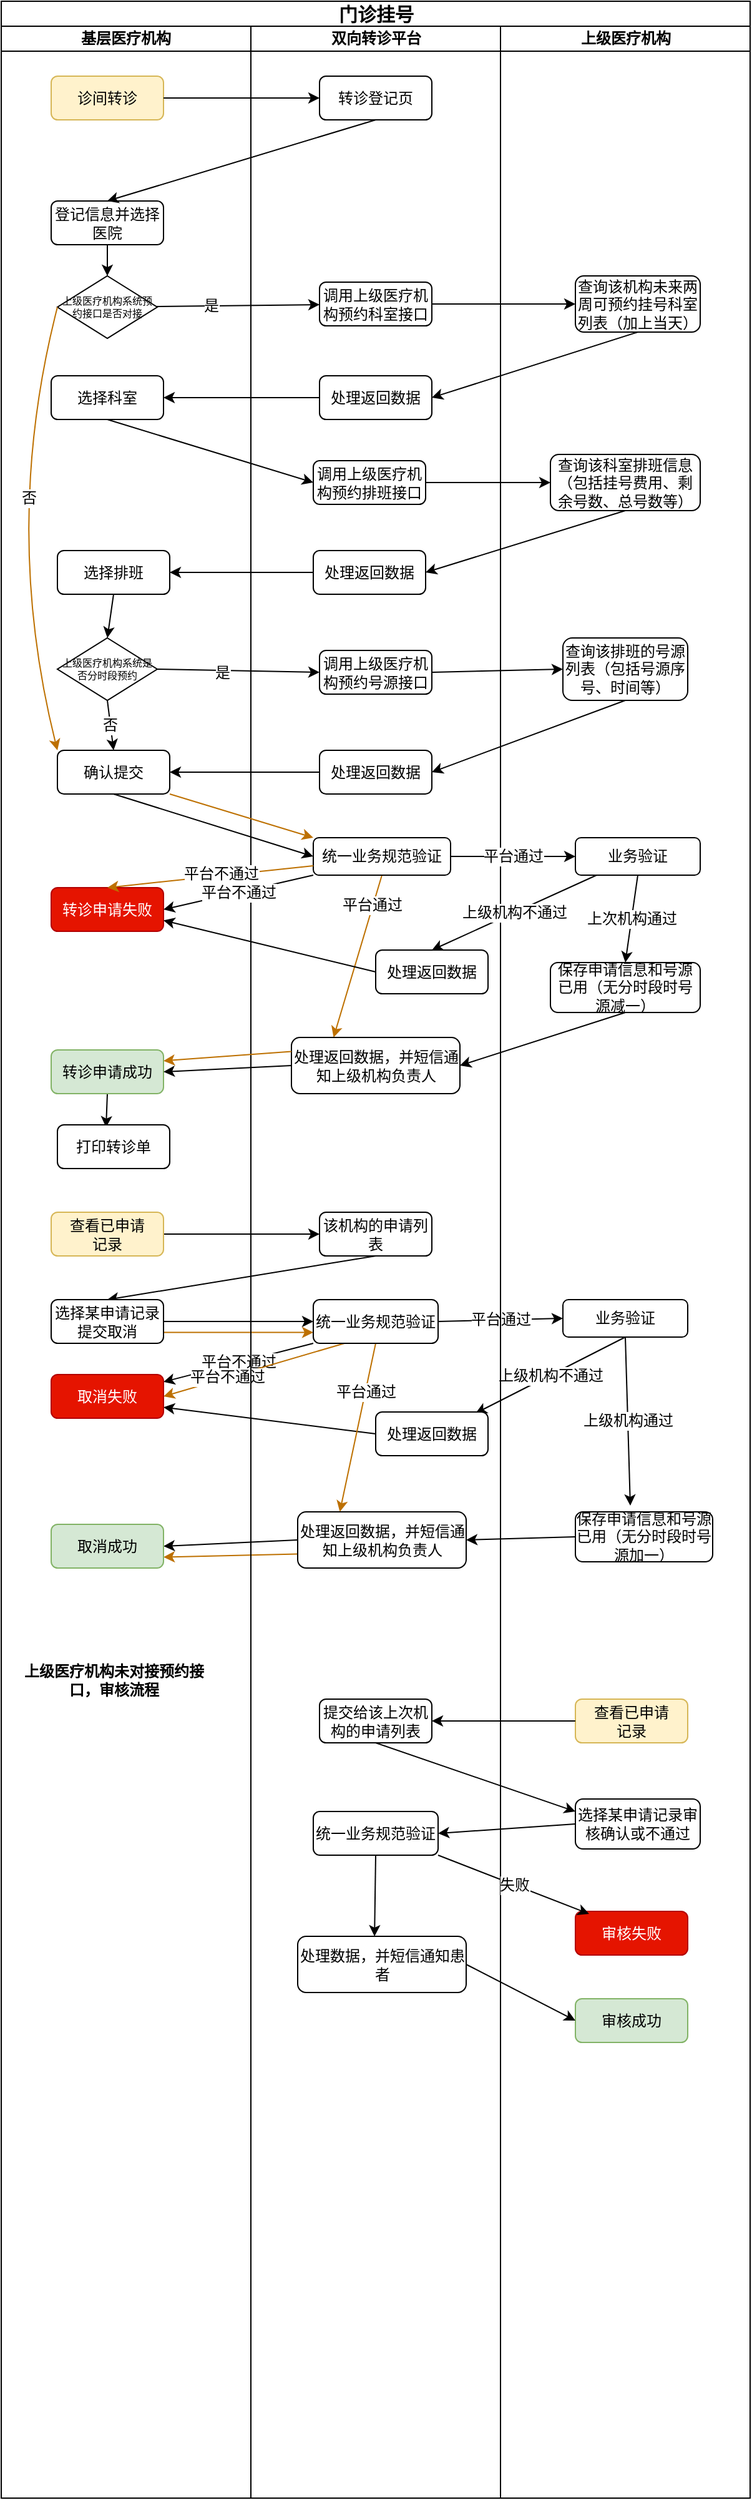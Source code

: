 <mxfile version="20.5.1" type="github">
  <diagram name="Page-1" id="74e2e168-ea6b-b213-b513-2b3c1d86103e">
    <mxGraphModel dx="1886" dy="489" grid="1" gridSize="10" guides="1" tooltips="1" connect="1" arrows="1" fold="1" page="1" pageScale="1" pageWidth="1100" pageHeight="850" background="none" math="0" shadow="0">
      <root>
        <mxCell id="0" />
        <mxCell id="1" parent="0" />
        <mxCell id="77e6c97f196da883-1" value="&lt;font style=&quot;font-size: 15px;&quot;&gt;门诊挂号&lt;/font&gt;" style="swimlane;html=1;childLayout=stackLayout;startSize=20;rounded=0;shadow=0;labelBackgroundColor=none;strokeWidth=1;fontFamily=Verdana;fontSize=8;align=center;" parent="1" vertex="1">
          <mxGeometry x="-20" y="40" width="600" height="2000" as="geometry" />
        </mxCell>
        <mxCell id="57HQDjPQBf11Cq4bDGbG-125" style="edgeStyle=none;shape=connector;curved=1;rounded=1;orthogonalLoop=1;jettySize=auto;html=1;exitX=1;exitY=0.5;exitDx=0;exitDy=0;entryX=0;entryY=0.5;entryDx=0;entryDy=0;labelBackgroundColor=default;strokeColor=default;fontFamily=Helvetica;fontSize=12;fontColor=default;endArrow=classic;" edge="1" parent="77e6c97f196da883-1" source="57HQDjPQBf11Cq4bDGbG-123" target="57HQDjPQBf11Cq4bDGbG-124">
          <mxGeometry relative="1" as="geometry" />
        </mxCell>
        <mxCell id="57HQDjPQBf11Cq4bDGbG-129" style="edgeStyle=none;shape=connector;curved=1;rounded=1;orthogonalLoop=1;jettySize=auto;html=1;exitX=0.5;exitY=1;exitDx=0;exitDy=0;entryX=0.5;entryY=0;entryDx=0;entryDy=0;labelBackgroundColor=default;strokeColor=default;fontFamily=Helvetica;fontSize=12;fontColor=default;endArrow=classic;" edge="1" parent="77e6c97f196da883-1" source="57HQDjPQBf11Cq4bDGbG-124" target="57HQDjPQBf11Cq4bDGbG-127">
          <mxGeometry relative="1" as="geometry" />
        </mxCell>
        <mxCell id="57HQDjPQBf11Cq4bDGbG-130" style="edgeStyle=none;shape=connector;curved=1;rounded=1;orthogonalLoop=1;jettySize=auto;html=1;exitX=1;exitY=0.5;exitDx=0;exitDy=0;entryX=0;entryY=0.5;entryDx=0;entryDy=0;labelBackgroundColor=default;strokeColor=default;fontFamily=Helvetica;fontSize=12;fontColor=default;endArrow=classic;" edge="1" parent="77e6c97f196da883-1" source="57HQDjPQBf11Cq4bDGbG-127" target="57HQDjPQBf11Cq4bDGbG-128">
          <mxGeometry relative="1" as="geometry" />
        </mxCell>
        <mxCell id="57HQDjPQBf11Cq4bDGbG-133" value="平台不通过" style="edgeStyle=none;shape=connector;curved=1;rounded=1;orthogonalLoop=1;jettySize=auto;html=1;exitX=0;exitY=1;exitDx=0;exitDy=0;labelBackgroundColor=default;strokeColor=default;fontFamily=Helvetica;fontSize=12;fontColor=default;endArrow=classic;" edge="1" parent="77e6c97f196da883-1" source="57HQDjPQBf11Cq4bDGbG-128" target="57HQDjPQBf11Cq4bDGbG-131">
          <mxGeometry relative="1" as="geometry" />
        </mxCell>
        <mxCell id="57HQDjPQBf11Cq4bDGbG-135" value="平台通过" style="edgeStyle=none;shape=connector;curved=1;rounded=1;orthogonalLoop=1;jettySize=auto;html=1;exitX=1;exitY=0.5;exitDx=0;exitDy=0;entryX=0;entryY=0.5;entryDx=0;entryDy=0;labelBackgroundColor=default;strokeColor=default;fontFamily=Helvetica;fontSize=12;fontColor=default;endArrow=classic;" edge="1" parent="77e6c97f196da883-1" source="57HQDjPQBf11Cq4bDGbG-128" target="57HQDjPQBf11Cq4bDGbG-134">
          <mxGeometry relative="1" as="geometry" />
        </mxCell>
        <mxCell id="57HQDjPQBf11Cq4bDGbG-137" value="上级机构不通过" style="edgeStyle=none;shape=connector;curved=1;rounded=1;orthogonalLoop=1;jettySize=auto;html=1;exitX=0.5;exitY=1;exitDx=0;exitDy=0;entryX=0.889;entryY=0.029;entryDx=0;entryDy=0;entryPerimeter=0;labelBackgroundColor=default;strokeColor=default;fontFamily=Helvetica;fontSize=12;fontColor=default;endArrow=classic;" edge="1" parent="77e6c97f196da883-1" source="57HQDjPQBf11Cq4bDGbG-134" target="57HQDjPQBf11Cq4bDGbG-136">
          <mxGeometry relative="1" as="geometry" />
        </mxCell>
        <mxCell id="57HQDjPQBf11Cq4bDGbG-138" style="edgeStyle=none;shape=connector;curved=1;rounded=1;orthogonalLoop=1;jettySize=auto;html=1;exitX=0;exitY=0.5;exitDx=0;exitDy=0;entryX=1;entryY=0.75;entryDx=0;entryDy=0;labelBackgroundColor=default;strokeColor=default;fontFamily=Helvetica;fontSize=12;fontColor=default;endArrow=classic;" edge="1" parent="77e6c97f196da883-1" source="57HQDjPQBf11Cq4bDGbG-136" target="57HQDjPQBf11Cq4bDGbG-131">
          <mxGeometry relative="1" as="geometry" />
        </mxCell>
        <mxCell id="57HQDjPQBf11Cq4bDGbG-144" style="edgeStyle=none;shape=connector;curved=1;rounded=1;orthogonalLoop=1;jettySize=auto;html=1;exitX=0;exitY=0.5;exitDx=0;exitDy=0;entryX=1;entryY=0.5;entryDx=0;entryDy=0;labelBackgroundColor=default;strokeColor=default;fontFamily=Helvetica;fontSize=12;fontColor=default;endArrow=classic;" edge="1" parent="77e6c97f196da883-1" source="57HQDjPQBf11Cq4bDGbG-142" target="57HQDjPQBf11Cq4bDGbG-139">
          <mxGeometry relative="1" as="geometry" />
        </mxCell>
        <mxCell id="57HQDjPQBf11Cq4bDGbG-145" style="edgeStyle=none;shape=connector;curved=1;rounded=1;orthogonalLoop=1;jettySize=auto;html=1;exitX=0;exitY=0.5;exitDx=0;exitDy=0;entryX=1;entryY=0.5;entryDx=0;entryDy=0;labelBackgroundColor=default;strokeColor=default;fontFamily=Helvetica;fontSize=12;fontColor=default;endArrow=classic;" edge="1" parent="77e6c97f196da883-1" source="57HQDjPQBf11Cq4bDGbG-139" target="57HQDjPQBf11Cq4bDGbG-132">
          <mxGeometry relative="1" as="geometry" />
        </mxCell>
        <mxCell id="57HQDjPQBf11Cq4bDGbG-148" style="edgeStyle=none;shape=connector;curved=1;rounded=1;orthogonalLoop=1;jettySize=auto;html=1;exitX=1;exitY=0.75;exitDx=0;exitDy=0;entryX=0;entryY=0.75;entryDx=0;entryDy=0;labelBackgroundColor=default;strokeColor=#BD7000;fontFamily=Helvetica;fontSize=12;fontColor=default;endArrow=classic;fillColor=#f0a30a;" edge="1" parent="77e6c97f196da883-1" source="57HQDjPQBf11Cq4bDGbG-127" target="57HQDjPQBf11Cq4bDGbG-128">
          <mxGeometry relative="1" as="geometry" />
        </mxCell>
        <mxCell id="57HQDjPQBf11Cq4bDGbG-149" style="edgeStyle=none;shape=connector;curved=1;rounded=1;orthogonalLoop=1;jettySize=auto;html=1;exitX=0.25;exitY=1;exitDx=0;exitDy=0;entryX=1;entryY=0.5;entryDx=0;entryDy=0;labelBackgroundColor=default;strokeColor=#BD7000;fontFamily=Helvetica;fontSize=12;fontColor=default;endArrow=classic;fillColor=#f0a30a;" edge="1" parent="77e6c97f196da883-1" source="57HQDjPQBf11Cq4bDGbG-128" target="57HQDjPQBf11Cq4bDGbG-131">
          <mxGeometry relative="1" as="geometry" />
        </mxCell>
        <mxCell id="57HQDjPQBf11Cq4bDGbG-150" value="平台不通过" style="edgeLabel;html=1;align=center;verticalAlign=middle;resizable=0;points=[];fontSize=12;fontFamily=Helvetica;fontColor=default;" vertex="1" connectable="0" parent="57HQDjPQBf11Cq4bDGbG-149">
          <mxGeometry x="0.294" y="-1" relative="1" as="geometry">
            <mxPoint as="offset" />
          </mxGeometry>
        </mxCell>
        <mxCell id="57HQDjPQBf11Cq4bDGbG-151" style="edgeStyle=none;shape=connector;curved=1;rounded=1;orthogonalLoop=1;jettySize=auto;html=1;exitX=0;exitY=0.75;exitDx=0;exitDy=0;entryX=1;entryY=0.75;entryDx=0;entryDy=0;labelBackgroundColor=default;strokeColor=#BD7000;fontFamily=Helvetica;fontSize=12;fontColor=default;endArrow=classic;fillColor=#f0a30a;" edge="1" parent="77e6c97f196da883-1" source="57HQDjPQBf11Cq4bDGbG-139" target="57HQDjPQBf11Cq4bDGbG-132">
          <mxGeometry relative="1" as="geometry" />
        </mxCell>
        <mxCell id="77e6c97f196da883-2" value="基层医疗机构" style="swimlane;html=1;startSize=20;aspect=fixed;whiteSpace=wrap;" parent="77e6c97f196da883-1" vertex="1">
          <mxGeometry y="20" width="200" height="1980" as="geometry" />
        </mxCell>
        <mxCell id="77e6c97f196da883-8" value="诊间转诊" style="rounded=1;whiteSpace=wrap;html=1;shadow=0;labelBackgroundColor=none;strokeWidth=1;fontFamily=Verdana;fontSize=12;align=center;fillColor=#fff2cc;strokeColor=#d6b656;" parent="77e6c97f196da883-2" vertex="1">
          <mxGeometry x="40" y="40" width="90" height="35" as="geometry" />
        </mxCell>
        <mxCell id="57HQDjPQBf11Cq4bDGbG-71" style="edgeStyle=none;shape=connector;curved=1;rounded=1;orthogonalLoop=1;jettySize=auto;html=1;exitX=0.5;exitY=1;exitDx=0;exitDy=0;entryX=0.5;entryY=0;entryDx=0;entryDy=0;labelBackgroundColor=default;strokeColor=default;fontFamily=Helvetica;fontSize=12;fontColor=default;endArrow=classic;" edge="1" parent="77e6c97f196da883-2" source="57HQDjPQBf11Cq4bDGbG-11" target="77e6c97f196da883-13">
          <mxGeometry relative="1" as="geometry" />
        </mxCell>
        <mxCell id="57HQDjPQBf11Cq4bDGbG-11" value="登记信息并选择医院" style="rounded=1;whiteSpace=wrap;html=1;shadow=0;labelBackgroundColor=none;strokeWidth=1;fontFamily=Verdana;fontSize=12;align=center;" vertex="1" parent="77e6c97f196da883-2">
          <mxGeometry x="40" y="140" width="90" height="35" as="geometry" />
        </mxCell>
        <mxCell id="77e6c97f196da883-13" value="上级医疗机构系统预约接口是否对接" style="rhombus;whiteSpace=wrap;html=1;rounded=0;shadow=0;labelBackgroundColor=none;strokeWidth=1;fontFamily=Verdana;fontSize=8;align=center;" parent="77e6c97f196da883-2" vertex="1">
          <mxGeometry x="45" y="200" width="80" height="50" as="geometry" />
        </mxCell>
        <mxCell id="57HQDjPQBf11Cq4bDGbG-14" value="选择科室" style="rounded=1;whiteSpace=wrap;html=1;shadow=0;labelBackgroundColor=none;strokeWidth=1;fontFamily=Verdana;fontSize=12;align=center;" vertex="1" parent="77e6c97f196da883-2">
          <mxGeometry x="40" y="280" width="90" height="35" as="geometry" />
        </mxCell>
        <mxCell id="57HQDjPQBf11Cq4bDGbG-85" style="edgeStyle=none;shape=connector;curved=1;rounded=1;orthogonalLoop=1;jettySize=auto;html=1;exitX=0.5;exitY=1;exitDx=0;exitDy=0;entryX=0.5;entryY=0;entryDx=0;entryDy=0;labelBackgroundColor=default;strokeColor=default;fontFamily=Helvetica;fontSize=12;fontColor=default;endArrow=classic;" edge="1" parent="77e6c97f196da883-2" source="57HQDjPQBf11Cq4bDGbG-45" target="57HQDjPQBf11Cq4bDGbG-38">
          <mxGeometry relative="1" as="geometry" />
        </mxCell>
        <mxCell id="57HQDjPQBf11Cq4bDGbG-45" value="选择排班" style="rounded=1;whiteSpace=wrap;html=1;shadow=0;labelBackgroundColor=none;strokeWidth=1;fontFamily=Verdana;fontSize=12;align=center;" vertex="1" parent="77e6c97f196da883-2">
          <mxGeometry x="45" y="420" width="90" height="35" as="geometry" />
        </mxCell>
        <mxCell id="57HQDjPQBf11Cq4bDGbG-108" value="否" style="edgeStyle=none;shape=connector;curved=1;rounded=1;orthogonalLoop=1;jettySize=auto;html=1;exitX=0.5;exitY=1;exitDx=0;exitDy=0;entryX=0.5;entryY=0;entryDx=0;entryDy=0;labelBackgroundColor=default;strokeColor=default;fontFamily=Helvetica;fontSize=12;fontColor=default;endArrow=classic;" edge="1" parent="77e6c97f196da883-2" source="57HQDjPQBf11Cq4bDGbG-38" target="57HQDjPQBf11Cq4bDGbG-50">
          <mxGeometry relative="1" as="geometry" />
        </mxCell>
        <mxCell id="57HQDjPQBf11Cq4bDGbG-38" value="上级医疗机构系统是否分时段预约" style="rhombus;whiteSpace=wrap;html=1;rounded=0;shadow=0;labelBackgroundColor=none;strokeWidth=1;fontFamily=Verdana;fontSize=8;align=center;" vertex="1" parent="77e6c97f196da883-2">
          <mxGeometry x="45" y="490" width="80" height="50" as="geometry" />
        </mxCell>
        <mxCell id="57HQDjPQBf11Cq4bDGbG-50" value="确认提交" style="rounded=1;whiteSpace=wrap;html=1;shadow=0;labelBackgroundColor=none;strokeWidth=1;fontFamily=Verdana;fontSize=12;align=center;" vertex="1" parent="77e6c97f196da883-2">
          <mxGeometry x="45" y="580" width="90" height="35" as="geometry" />
        </mxCell>
        <mxCell id="57HQDjPQBf11Cq4bDGbG-97" value="转诊申请失败" style="rounded=1;whiteSpace=wrap;html=1;shadow=0;labelBackgroundColor=none;strokeWidth=1;fontFamily=Verdana;fontSize=12;align=center;fillColor=#e51400;fontColor=#ffffff;strokeColor=#B20000;" vertex="1" parent="77e6c97f196da883-2">
          <mxGeometry x="40" y="690" width="90" height="35" as="geometry" />
        </mxCell>
        <mxCell id="57HQDjPQBf11Cq4bDGbG-158" style="edgeStyle=none;shape=connector;curved=1;rounded=1;orthogonalLoop=1;jettySize=auto;html=1;exitX=0.5;exitY=1;exitDx=0;exitDy=0;entryX=0.433;entryY=0.057;entryDx=0;entryDy=0;entryPerimeter=0;labelBackgroundColor=default;strokeColor=default;fontFamily=Helvetica;fontSize=12;fontColor=default;endArrow=classic;" edge="1" parent="77e6c97f196da883-2" source="57HQDjPQBf11Cq4bDGbG-106" target="57HQDjPQBf11Cq4bDGbG-157">
          <mxGeometry relative="1" as="geometry" />
        </mxCell>
        <mxCell id="57HQDjPQBf11Cq4bDGbG-106" value="转诊申请成功" style="rounded=1;whiteSpace=wrap;html=1;shadow=0;labelBackgroundColor=none;strokeWidth=1;fontFamily=Verdana;fontSize=12;align=center;fillColor=#d5e8d4;strokeColor=#82b366;" vertex="1" parent="77e6c97f196da883-2">
          <mxGeometry x="40" y="820" width="90" height="35" as="geometry" />
        </mxCell>
        <mxCell id="57HQDjPQBf11Cq4bDGbG-112" style="edgeStyle=none;shape=connector;curved=1;rounded=1;orthogonalLoop=1;jettySize=auto;html=1;exitX=0;exitY=0.5;exitDx=0;exitDy=0;labelBackgroundColor=default;strokeColor=#BD7000;fontFamily=Helvetica;fontSize=12;fontColor=default;endArrow=classic;entryX=0;entryY=0;entryDx=0;entryDy=0;fillColor=#f0a30a;" edge="1" parent="77e6c97f196da883-2" source="77e6c97f196da883-13" target="57HQDjPQBf11Cq4bDGbG-50">
          <mxGeometry relative="1" as="geometry">
            <Array as="points">
              <mxPoint y="400" />
            </Array>
          </mxGeometry>
        </mxCell>
        <mxCell id="57HQDjPQBf11Cq4bDGbG-113" value="否" style="edgeLabel;html=1;align=center;verticalAlign=middle;resizable=0;points=[];fontSize=12;fontFamily=Helvetica;fontColor=default;" vertex="1" connectable="0" parent="57HQDjPQBf11Cq4bDGbG-112">
          <mxGeometry x="-0.16" y="16" relative="1" as="geometry">
            <mxPoint as="offset" />
          </mxGeometry>
        </mxCell>
        <mxCell id="57HQDjPQBf11Cq4bDGbG-123" value="查看已申请&lt;br&gt;记录" style="rounded=1;whiteSpace=wrap;html=1;shadow=0;labelBackgroundColor=none;strokeWidth=1;fontFamily=Verdana;fontSize=12;align=center;fillColor=#fff2cc;strokeColor=#d6b656;" vertex="1" parent="77e6c97f196da883-2">
          <mxGeometry x="40" y="950" width="90" height="35" as="geometry" />
        </mxCell>
        <mxCell id="57HQDjPQBf11Cq4bDGbG-127" value="选择某申请记录提交取消" style="rounded=1;whiteSpace=wrap;html=1;shadow=0;labelBackgroundColor=none;strokeWidth=1;fontFamily=Verdana;fontSize=12;align=center;" vertex="1" parent="77e6c97f196da883-2">
          <mxGeometry x="40" y="1020" width="90" height="35" as="geometry" />
        </mxCell>
        <mxCell id="57HQDjPQBf11Cq4bDGbG-131" value="取消失败" style="rounded=1;whiteSpace=wrap;html=1;shadow=0;labelBackgroundColor=none;strokeWidth=1;fontFamily=Verdana;fontSize=12;align=center;fillColor=#e51400;fontColor=#ffffff;strokeColor=#B20000;" vertex="1" parent="77e6c97f196da883-2">
          <mxGeometry x="40" y="1080" width="90" height="35" as="geometry" />
        </mxCell>
        <mxCell id="57HQDjPQBf11Cq4bDGbG-132" value="取消成功" style="rounded=1;whiteSpace=wrap;html=1;shadow=0;labelBackgroundColor=none;strokeWidth=1;fontFamily=Verdana;fontSize=12;align=center;fillColor=#d5e8d4;strokeColor=#82b366;" vertex="1" parent="77e6c97f196da883-2">
          <mxGeometry x="40" y="1200" width="90" height="35" as="geometry" />
        </mxCell>
        <mxCell id="57HQDjPQBf11Cq4bDGbG-152" value="上级医疗机构未对接预约接口，审核流程" style="text;strokeColor=none;fillColor=none;html=1;fontSize=12;fontStyle=1;verticalAlign=middle;align=center;fontFamily=Helvetica;fontColor=default;whiteSpace=wrap;" vertex="1" parent="77e6c97f196da883-2">
          <mxGeometry x="8.75" y="1300" width="162.5" height="50" as="geometry" />
        </mxCell>
        <mxCell id="57HQDjPQBf11Cq4bDGbG-157" value="打印转诊单" style="rounded=1;whiteSpace=wrap;html=1;shadow=0;labelBackgroundColor=none;strokeWidth=1;fontFamily=Verdana;fontSize=12;align=center;" vertex="1" parent="77e6c97f196da883-2">
          <mxGeometry x="45" y="880" width="90" height="35" as="geometry" />
        </mxCell>
        <mxCell id="77e6c97f196da883-3" value="双向转诊平台" style="swimlane;html=1;startSize=20;" parent="77e6c97f196da883-1" vertex="1">
          <mxGeometry x="200" y="20" width="200" height="1980" as="geometry" />
        </mxCell>
        <mxCell id="57HQDjPQBf11Cq4bDGbG-58" value="转诊登记页" style="rounded=1;whiteSpace=wrap;html=1;shadow=0;labelBackgroundColor=none;strokeWidth=1;fontFamily=Verdana;fontSize=12;align=center;" vertex="1" parent="77e6c97f196da883-3">
          <mxGeometry x="55" y="40" width="90" height="35" as="geometry" />
        </mxCell>
        <mxCell id="57HQDjPQBf11Cq4bDGbG-70" value="调用上级医疗机构预约科室接口" style="rounded=1;whiteSpace=wrap;html=1;shadow=0;labelBackgroundColor=none;strokeWidth=1;fontFamily=Verdana;fontSize=12;align=center;" vertex="1" parent="77e6c97f196da883-3">
          <mxGeometry x="55" y="205" width="90" height="35" as="geometry" />
        </mxCell>
        <mxCell id="57HQDjPQBf11Cq4bDGbG-75" value="处理返回数据" style="rounded=1;whiteSpace=wrap;html=1;shadow=0;labelBackgroundColor=none;strokeWidth=1;fontFamily=Verdana;fontSize=12;align=center;" vertex="1" parent="77e6c97f196da883-3">
          <mxGeometry x="55" y="280" width="90" height="35" as="geometry" />
        </mxCell>
        <mxCell id="57HQDjPQBf11Cq4bDGbG-78" value="调用上级医疗机构预约排班接口" style="rounded=1;whiteSpace=wrap;html=1;shadow=0;labelBackgroundColor=none;strokeWidth=1;fontFamily=Verdana;fontSize=12;align=center;" vertex="1" parent="77e6c97f196da883-3">
          <mxGeometry x="50" y="348" width="90" height="35" as="geometry" />
        </mxCell>
        <mxCell id="57HQDjPQBf11Cq4bDGbG-81" value="处理返回数据" style="rounded=1;whiteSpace=wrap;html=1;shadow=0;labelBackgroundColor=none;strokeWidth=1;fontFamily=Verdana;fontSize=12;align=center;" vertex="1" parent="77e6c97f196da883-3">
          <mxGeometry x="50" y="420" width="90" height="35" as="geometry" />
        </mxCell>
        <mxCell id="57HQDjPQBf11Cq4bDGbG-86" value="调用上级医疗机构预约号源接口" style="rounded=1;whiteSpace=wrap;html=1;shadow=0;labelBackgroundColor=none;strokeWidth=1;fontFamily=Verdana;fontSize=12;align=center;" vertex="1" parent="77e6c97f196da883-3">
          <mxGeometry x="55" y="500" width="90" height="35" as="geometry" />
        </mxCell>
        <mxCell id="57HQDjPQBf11Cq4bDGbG-90" value="处理返回数据" style="rounded=1;whiteSpace=wrap;html=1;shadow=0;labelBackgroundColor=none;strokeWidth=1;fontFamily=Verdana;fontSize=12;align=center;" vertex="1" parent="77e6c97f196da883-3">
          <mxGeometry x="55" y="580" width="90" height="35" as="geometry" />
        </mxCell>
        <mxCell id="57HQDjPQBf11Cq4bDGbG-119" style="edgeStyle=none;shape=connector;curved=1;rounded=1;orthogonalLoop=1;jettySize=auto;html=1;exitX=0.5;exitY=1;exitDx=0;exitDy=0;entryX=0.25;entryY=0;entryDx=0;entryDy=0;labelBackgroundColor=default;strokeColor=#BD7000;fontFamily=Helvetica;fontSize=12;fontColor=default;endArrow=classic;fillColor=#f0a30a;" edge="1" parent="77e6c97f196da883-3" source="57HQDjPQBf11Cq4bDGbG-93" target="57HQDjPQBf11Cq4bDGbG-104">
          <mxGeometry relative="1" as="geometry" />
        </mxCell>
        <mxCell id="57HQDjPQBf11Cq4bDGbG-120" value="平台通过" style="edgeLabel;html=1;align=center;verticalAlign=middle;resizable=0;points=[];fontSize=12;fontFamily=Helvetica;fontColor=default;" vertex="1" connectable="0" parent="57HQDjPQBf11Cq4bDGbG-119">
          <mxGeometry x="-0.627" y="-1" relative="1" as="geometry">
            <mxPoint as="offset" />
          </mxGeometry>
        </mxCell>
        <mxCell id="57HQDjPQBf11Cq4bDGbG-93" value="统一业务规范验证" style="rounded=1;whiteSpace=wrap;html=1;shadow=0;labelBackgroundColor=none;strokeWidth=1;fontFamily=Verdana;fontSize=12;align=center;" vertex="1" parent="77e6c97f196da883-3">
          <mxGeometry x="50" y="650" width="110" height="30" as="geometry" />
        </mxCell>
        <mxCell id="57HQDjPQBf11Cq4bDGbG-98" value="处理返回数据" style="rounded=1;whiteSpace=wrap;html=1;shadow=0;labelBackgroundColor=none;strokeWidth=1;fontFamily=Verdana;fontSize=12;align=center;" vertex="1" parent="77e6c97f196da883-3">
          <mxGeometry x="100" y="740" width="90" height="35" as="geometry" />
        </mxCell>
        <mxCell id="57HQDjPQBf11Cq4bDGbG-104" value="处理返回数据，并短信通知上级机构负责人" style="rounded=1;whiteSpace=wrap;html=1;shadow=0;labelBackgroundColor=none;strokeWidth=1;fontFamily=Verdana;fontSize=12;align=center;" vertex="1" parent="77e6c97f196da883-3">
          <mxGeometry x="32.5" y="810" width="135" height="45" as="geometry" />
        </mxCell>
        <mxCell id="57HQDjPQBf11Cq4bDGbG-124" value="该机构的申请列表" style="rounded=1;whiteSpace=wrap;html=1;shadow=0;labelBackgroundColor=none;strokeWidth=1;fontFamily=Verdana;fontSize=12;align=center;" vertex="1" parent="77e6c97f196da883-3">
          <mxGeometry x="55" y="950" width="90" height="35" as="geometry" />
        </mxCell>
        <mxCell id="57HQDjPQBf11Cq4bDGbG-146" style="edgeStyle=none;shape=connector;curved=1;rounded=1;orthogonalLoop=1;jettySize=auto;html=1;exitX=0.5;exitY=1;exitDx=0;exitDy=0;entryX=0.25;entryY=0;entryDx=0;entryDy=0;labelBackgroundColor=default;strokeColor=#BD7000;fontFamily=Helvetica;fontSize=12;fontColor=default;endArrow=classic;fillColor=#f0a30a;" edge="1" parent="77e6c97f196da883-3" source="57HQDjPQBf11Cq4bDGbG-128" target="57HQDjPQBf11Cq4bDGbG-139">
          <mxGeometry relative="1" as="geometry" />
        </mxCell>
        <mxCell id="57HQDjPQBf11Cq4bDGbG-147" value="平台通过" style="edgeLabel;html=1;align=center;verticalAlign=middle;resizable=0;points=[];fontSize=12;fontFamily=Helvetica;fontColor=default;" vertex="1" connectable="0" parent="57HQDjPQBf11Cq4bDGbG-146">
          <mxGeometry x="-0.423" relative="1" as="geometry">
            <mxPoint as="offset" />
          </mxGeometry>
        </mxCell>
        <mxCell id="57HQDjPQBf11Cq4bDGbG-128" value="统一业务规范验证" style="rounded=1;whiteSpace=wrap;html=1;shadow=0;labelBackgroundColor=none;strokeWidth=1;fontFamily=Verdana;fontSize=12;align=center;" vertex="1" parent="77e6c97f196da883-3">
          <mxGeometry x="50" y="1020" width="100" height="35" as="geometry" />
        </mxCell>
        <mxCell id="57HQDjPQBf11Cq4bDGbG-136" value="处理返回数据" style="rounded=1;whiteSpace=wrap;html=1;shadow=0;labelBackgroundColor=none;strokeWidth=1;fontFamily=Verdana;fontSize=12;align=center;" vertex="1" parent="77e6c97f196da883-3">
          <mxGeometry x="100" y="1110" width="90" height="35" as="geometry" />
        </mxCell>
        <mxCell id="57HQDjPQBf11Cq4bDGbG-139" value="处理返回数据，并短信通知上级机构负责人" style="rounded=1;whiteSpace=wrap;html=1;shadow=0;labelBackgroundColor=none;strokeWidth=1;fontFamily=Verdana;fontSize=12;align=center;" vertex="1" parent="77e6c97f196da883-3">
          <mxGeometry x="37.5" y="1190" width="135" height="45" as="geometry" />
        </mxCell>
        <mxCell id="57HQDjPQBf11Cq4bDGbG-154" value="提交给该上次机构的申请列表" style="rounded=1;whiteSpace=wrap;html=1;shadow=0;labelBackgroundColor=none;strokeWidth=1;fontFamily=Verdana;fontSize=12;align=center;" vertex="1" parent="77e6c97f196da883-3">
          <mxGeometry x="55" y="1340" width="90" height="35" as="geometry" />
        </mxCell>
        <mxCell id="57HQDjPQBf11Cq4bDGbG-167" style="edgeStyle=none;shape=connector;curved=1;rounded=1;orthogonalLoop=1;jettySize=auto;html=1;exitX=0.5;exitY=1;exitDx=0;exitDy=0;entryX=0.456;entryY=0;entryDx=0;entryDy=0;entryPerimeter=0;labelBackgroundColor=default;strokeColor=default;fontFamily=Helvetica;fontSize=12;fontColor=default;endArrow=classic;" edge="1" parent="77e6c97f196da883-3" source="57HQDjPQBf11Cq4bDGbG-160" target="57HQDjPQBf11Cq4bDGbG-166">
          <mxGeometry relative="1" as="geometry" />
        </mxCell>
        <mxCell id="57HQDjPQBf11Cq4bDGbG-160" value="统一业务规范验证" style="rounded=1;whiteSpace=wrap;html=1;shadow=0;labelBackgroundColor=none;strokeWidth=1;fontFamily=Verdana;fontSize=12;align=center;" vertex="1" parent="77e6c97f196da883-3">
          <mxGeometry x="50" y="1430" width="100" height="35" as="geometry" />
        </mxCell>
        <mxCell id="57HQDjPQBf11Cq4bDGbG-166" value="处理数据，并短信通知患者" style="rounded=1;whiteSpace=wrap;html=1;shadow=0;labelBackgroundColor=none;strokeWidth=1;fontFamily=Verdana;fontSize=12;align=center;" vertex="1" parent="77e6c97f196da883-3">
          <mxGeometry x="37.5" y="1530" width="135" height="45" as="geometry" />
        </mxCell>
        <mxCell id="77e6c97f196da883-4" value="上级医疗机构" style="swimlane;html=1;startSize=20;" parent="77e6c97f196da883-1" vertex="1">
          <mxGeometry x="400" y="20" width="200" height="1980" as="geometry" />
        </mxCell>
        <mxCell id="57HQDjPQBf11Cq4bDGbG-12" value="查询该机构未来两周可预约挂号科室列表（加上当天）" style="rounded=1;whiteSpace=wrap;html=1;shadow=0;labelBackgroundColor=none;strokeWidth=1;fontFamily=Verdana;fontSize=12;align=center;" vertex="1" parent="77e6c97f196da883-4">
          <mxGeometry x="60" y="200" width="100" height="45" as="geometry" />
        </mxCell>
        <mxCell id="57HQDjPQBf11Cq4bDGbG-40" value="查询该科室排班信息（包括挂号费用、剩余号数、总号数等）" style="rounded=1;whiteSpace=wrap;html=1;shadow=0;labelBackgroundColor=none;strokeWidth=1;fontFamily=Verdana;fontSize=12;align=center;" vertex="1" parent="77e6c97f196da883-4">
          <mxGeometry x="40" y="343" width="120" height="45" as="geometry" />
        </mxCell>
        <mxCell id="57HQDjPQBf11Cq4bDGbG-42" value="查询该排班的号源列表（包括号源序号、时间等）" style="rounded=1;whiteSpace=wrap;html=1;shadow=0;labelBackgroundColor=none;strokeWidth=1;fontFamily=Verdana;fontSize=12;align=center;" vertex="1" parent="77e6c97f196da883-4">
          <mxGeometry x="50" y="490" width="100" height="50" as="geometry" />
        </mxCell>
        <mxCell id="57HQDjPQBf11Cq4bDGbG-103" value="上次机构通过" style="edgeStyle=none;shape=connector;curved=1;rounded=1;orthogonalLoop=1;jettySize=auto;html=1;exitX=0.5;exitY=1;exitDx=0;exitDy=0;entryX=0.5;entryY=0;entryDx=0;entryDy=0;labelBackgroundColor=default;strokeColor=default;fontFamily=Helvetica;fontSize=12;fontColor=default;endArrow=classic;" edge="1" parent="77e6c97f196da883-4" source="57HQDjPQBf11Cq4bDGbG-95" target="57HQDjPQBf11Cq4bDGbG-102">
          <mxGeometry relative="1" as="geometry" />
        </mxCell>
        <mxCell id="57HQDjPQBf11Cq4bDGbG-95" value="业务验证" style="rounded=1;whiteSpace=wrap;html=1;shadow=0;labelBackgroundColor=none;strokeWidth=1;fontFamily=Verdana;fontSize=12;align=center;" vertex="1" parent="77e6c97f196da883-4">
          <mxGeometry x="60" y="650" width="100" height="30" as="geometry" />
        </mxCell>
        <mxCell id="57HQDjPQBf11Cq4bDGbG-102" value="保存申请信息和号源已用（无分时段时号源减一）" style="rounded=1;whiteSpace=wrap;html=1;shadow=0;labelBackgroundColor=none;strokeWidth=1;fontFamily=Verdana;fontSize=12;align=center;" vertex="1" parent="77e6c97f196da883-4">
          <mxGeometry x="40" y="750" width="120" height="40" as="geometry" />
        </mxCell>
        <mxCell id="57HQDjPQBf11Cq4bDGbG-143" value="上级机构通过" style="edgeStyle=none;shape=connector;curved=1;rounded=1;orthogonalLoop=1;jettySize=auto;html=1;exitX=0.5;exitY=1;exitDx=0;exitDy=0;entryX=0.4;entryY=-0.125;entryDx=0;entryDy=0;entryPerimeter=0;labelBackgroundColor=default;strokeColor=default;fontFamily=Helvetica;fontSize=12;fontColor=default;endArrow=classic;" edge="1" parent="77e6c97f196da883-4" source="57HQDjPQBf11Cq4bDGbG-134" target="57HQDjPQBf11Cq4bDGbG-142">
          <mxGeometry relative="1" as="geometry" />
        </mxCell>
        <mxCell id="57HQDjPQBf11Cq4bDGbG-134" value="业务验证" style="rounded=1;whiteSpace=wrap;html=1;shadow=0;labelBackgroundColor=none;strokeWidth=1;fontFamily=Verdana;fontSize=12;align=center;" vertex="1" parent="77e6c97f196da883-4">
          <mxGeometry x="50" y="1020" width="100" height="30" as="geometry" />
        </mxCell>
        <mxCell id="57HQDjPQBf11Cq4bDGbG-142" value="保存申请信息和号源已用（无分时段时号源加一）" style="rounded=1;whiteSpace=wrap;html=1;shadow=0;labelBackgroundColor=none;strokeWidth=1;fontFamily=Verdana;fontSize=12;align=center;" vertex="1" parent="77e6c97f196da883-4">
          <mxGeometry x="60" y="1190" width="110" height="40" as="geometry" />
        </mxCell>
        <mxCell id="57HQDjPQBf11Cq4bDGbG-153" value="查看已申请&lt;br&gt;记录" style="rounded=1;whiteSpace=wrap;html=1;shadow=0;labelBackgroundColor=none;strokeWidth=1;fontFamily=Verdana;fontSize=12;align=center;fillColor=#fff2cc;strokeColor=#d6b656;" vertex="1" parent="77e6c97f196da883-4">
          <mxGeometry x="60" y="1340" width="90" height="35" as="geometry" />
        </mxCell>
        <mxCell id="57HQDjPQBf11Cq4bDGbG-156" value="选择某申请记录审核确认或不通过" style="rounded=1;whiteSpace=wrap;html=1;shadow=0;labelBackgroundColor=none;strokeWidth=1;fontFamily=Verdana;fontSize=12;align=center;" vertex="1" parent="77e6c97f196da883-4">
          <mxGeometry x="60" y="1420" width="100" height="40" as="geometry" />
        </mxCell>
        <mxCell id="57HQDjPQBf11Cq4bDGbG-162" value="审核失败" style="rounded=1;whiteSpace=wrap;html=1;shadow=0;labelBackgroundColor=none;strokeWidth=1;fontFamily=Verdana;fontSize=12;align=center;fillColor=#e51400;fontColor=#ffffff;strokeColor=#B20000;" vertex="1" parent="77e6c97f196da883-4">
          <mxGeometry x="60" y="1510" width="90" height="35" as="geometry" />
        </mxCell>
        <mxCell id="57HQDjPQBf11Cq4bDGbG-163" value="审核成功" style="rounded=1;whiteSpace=wrap;html=1;shadow=0;labelBackgroundColor=none;strokeWidth=1;fontFamily=Verdana;fontSize=12;align=center;fillColor=#d5e8d4;strokeColor=#82b366;" vertex="1" parent="77e6c97f196da883-4">
          <mxGeometry x="60" y="1580" width="90" height="35" as="geometry" />
        </mxCell>
        <mxCell id="57HQDjPQBf11Cq4bDGbG-60" style="edgeStyle=none;shape=connector;curved=1;rounded=1;orthogonalLoop=1;jettySize=auto;html=1;exitX=1;exitY=0.5;exitDx=0;exitDy=0;entryX=0;entryY=0.5;entryDx=0;entryDy=0;labelBackgroundColor=default;strokeColor=default;fontFamily=Helvetica;fontSize=12;fontColor=default;endArrow=classic;" edge="1" parent="77e6c97f196da883-1" source="77e6c97f196da883-8" target="57HQDjPQBf11Cq4bDGbG-58">
          <mxGeometry relative="1" as="geometry" />
        </mxCell>
        <mxCell id="57HQDjPQBf11Cq4bDGbG-61" style="edgeStyle=none;shape=connector;curved=1;rounded=1;orthogonalLoop=1;jettySize=auto;html=1;exitX=0.5;exitY=1;exitDx=0;exitDy=0;entryX=0.5;entryY=0;entryDx=0;entryDy=0;labelBackgroundColor=default;strokeColor=default;fontFamily=Helvetica;fontSize=12;fontColor=default;endArrow=classic;" edge="1" parent="77e6c97f196da883-1" source="57HQDjPQBf11Cq4bDGbG-58" target="57HQDjPQBf11Cq4bDGbG-11">
          <mxGeometry relative="1" as="geometry" />
        </mxCell>
        <mxCell id="57HQDjPQBf11Cq4bDGbG-72" style="edgeStyle=none;shape=connector;curved=1;rounded=1;orthogonalLoop=1;jettySize=auto;html=1;labelBackgroundColor=default;strokeColor=default;fontFamily=Helvetica;fontSize=12;fontColor=default;endArrow=classic;" edge="1" parent="77e6c97f196da883-1" source="77e6c97f196da883-13" target="57HQDjPQBf11Cq4bDGbG-70">
          <mxGeometry relative="1" as="geometry" />
        </mxCell>
        <mxCell id="57HQDjPQBf11Cq4bDGbG-73" value="是" style="edgeLabel;html=1;align=center;verticalAlign=middle;resizable=0;points=[];fontSize=12;fontFamily=Helvetica;fontColor=default;" vertex="1" connectable="0" parent="57HQDjPQBf11Cq4bDGbG-72">
          <mxGeometry x="-0.337" relative="1" as="geometry">
            <mxPoint as="offset" />
          </mxGeometry>
        </mxCell>
        <mxCell id="57HQDjPQBf11Cq4bDGbG-74" style="edgeStyle=none;shape=connector;curved=1;rounded=1;orthogonalLoop=1;jettySize=auto;html=1;exitX=1;exitY=0.5;exitDx=0;exitDy=0;entryX=0;entryY=0.5;entryDx=0;entryDy=0;labelBackgroundColor=default;strokeColor=default;fontFamily=Helvetica;fontSize=12;fontColor=default;endArrow=classic;" edge="1" parent="77e6c97f196da883-1" source="57HQDjPQBf11Cq4bDGbG-70" target="57HQDjPQBf11Cq4bDGbG-12">
          <mxGeometry relative="1" as="geometry" />
        </mxCell>
        <mxCell id="57HQDjPQBf11Cq4bDGbG-76" style="edgeStyle=none;shape=connector;curved=1;rounded=1;orthogonalLoop=1;jettySize=auto;html=1;exitX=0.5;exitY=1;exitDx=0;exitDy=0;entryX=1;entryY=0.5;entryDx=0;entryDy=0;labelBackgroundColor=default;strokeColor=default;fontFamily=Helvetica;fontSize=12;fontColor=default;endArrow=classic;" edge="1" parent="77e6c97f196da883-1" source="57HQDjPQBf11Cq4bDGbG-12" target="57HQDjPQBf11Cq4bDGbG-75">
          <mxGeometry relative="1" as="geometry" />
        </mxCell>
        <mxCell id="57HQDjPQBf11Cq4bDGbG-77" style="edgeStyle=none;shape=connector;curved=1;rounded=1;orthogonalLoop=1;jettySize=auto;html=1;exitX=0;exitY=0.5;exitDx=0;exitDy=0;entryX=1;entryY=0.5;entryDx=0;entryDy=0;labelBackgroundColor=default;strokeColor=default;fontFamily=Helvetica;fontSize=12;fontColor=default;endArrow=classic;" edge="1" parent="77e6c97f196da883-1" source="57HQDjPQBf11Cq4bDGbG-75" target="57HQDjPQBf11Cq4bDGbG-14">
          <mxGeometry relative="1" as="geometry" />
        </mxCell>
        <mxCell id="57HQDjPQBf11Cq4bDGbG-79" style="edgeStyle=none;shape=connector;curved=1;rounded=1;orthogonalLoop=1;jettySize=auto;html=1;exitX=0.5;exitY=1;exitDx=0;exitDy=0;entryX=0;entryY=0.5;entryDx=0;entryDy=0;labelBackgroundColor=default;strokeColor=default;fontFamily=Helvetica;fontSize=12;fontColor=default;endArrow=classic;" edge="1" parent="77e6c97f196da883-1" source="57HQDjPQBf11Cq4bDGbG-14" target="57HQDjPQBf11Cq4bDGbG-78">
          <mxGeometry relative="1" as="geometry" />
        </mxCell>
        <mxCell id="57HQDjPQBf11Cq4bDGbG-80" style="edgeStyle=none;shape=connector;curved=1;rounded=1;orthogonalLoop=1;jettySize=auto;html=1;exitX=1;exitY=0.5;exitDx=0;exitDy=0;entryX=0;entryY=0.5;entryDx=0;entryDy=0;labelBackgroundColor=default;strokeColor=default;fontFamily=Helvetica;fontSize=12;fontColor=default;endArrow=classic;" edge="1" parent="77e6c97f196da883-1" source="57HQDjPQBf11Cq4bDGbG-78" target="57HQDjPQBf11Cq4bDGbG-40">
          <mxGeometry relative="1" as="geometry" />
        </mxCell>
        <mxCell id="57HQDjPQBf11Cq4bDGbG-82" style="edgeStyle=none;shape=connector;curved=1;rounded=1;orthogonalLoop=1;jettySize=auto;html=1;exitX=0.5;exitY=1;exitDx=0;exitDy=0;entryX=1;entryY=0.5;entryDx=0;entryDy=0;labelBackgroundColor=default;strokeColor=default;fontFamily=Helvetica;fontSize=12;fontColor=default;endArrow=classic;" edge="1" parent="77e6c97f196da883-1" source="57HQDjPQBf11Cq4bDGbG-40" target="57HQDjPQBf11Cq4bDGbG-81">
          <mxGeometry relative="1" as="geometry" />
        </mxCell>
        <mxCell id="57HQDjPQBf11Cq4bDGbG-83" style="edgeStyle=none;shape=connector;curved=1;rounded=1;orthogonalLoop=1;jettySize=auto;html=1;entryX=1;entryY=0.5;entryDx=0;entryDy=0;labelBackgroundColor=default;strokeColor=default;fontFamily=Helvetica;fontSize=12;fontColor=default;endArrow=classic;" edge="1" parent="77e6c97f196da883-1" source="57HQDjPQBf11Cq4bDGbG-81" target="57HQDjPQBf11Cq4bDGbG-45">
          <mxGeometry relative="1" as="geometry" />
        </mxCell>
        <mxCell id="57HQDjPQBf11Cq4bDGbG-87" style="edgeStyle=none;shape=connector;curved=1;rounded=1;orthogonalLoop=1;jettySize=auto;html=1;exitX=1;exitY=0.5;exitDx=0;exitDy=0;entryX=0;entryY=0.5;entryDx=0;entryDy=0;labelBackgroundColor=default;strokeColor=default;fontFamily=Helvetica;fontSize=12;fontColor=default;endArrow=classic;" edge="1" parent="77e6c97f196da883-1" source="57HQDjPQBf11Cq4bDGbG-38" target="57HQDjPQBf11Cq4bDGbG-86">
          <mxGeometry relative="1" as="geometry" />
        </mxCell>
        <mxCell id="57HQDjPQBf11Cq4bDGbG-88" value="是" style="edgeLabel;html=1;align=center;verticalAlign=middle;resizable=0;points=[];fontSize=12;fontFamily=Helvetica;fontColor=default;" vertex="1" connectable="0" parent="57HQDjPQBf11Cq4bDGbG-87">
          <mxGeometry x="-0.199" y="-2" relative="1" as="geometry">
            <mxPoint as="offset" />
          </mxGeometry>
        </mxCell>
        <mxCell id="57HQDjPQBf11Cq4bDGbG-89" style="edgeStyle=none;shape=connector;curved=1;rounded=1;orthogonalLoop=1;jettySize=auto;html=1;exitX=1;exitY=0.5;exitDx=0;exitDy=0;entryX=0;entryY=0.5;entryDx=0;entryDy=0;labelBackgroundColor=default;strokeColor=default;fontFamily=Helvetica;fontSize=12;fontColor=default;endArrow=classic;" edge="1" parent="77e6c97f196da883-1" source="57HQDjPQBf11Cq4bDGbG-86" target="57HQDjPQBf11Cq4bDGbG-42">
          <mxGeometry relative="1" as="geometry" />
        </mxCell>
        <mxCell id="57HQDjPQBf11Cq4bDGbG-91" style="edgeStyle=none;shape=connector;curved=1;rounded=1;orthogonalLoop=1;jettySize=auto;html=1;exitX=0.5;exitY=1;exitDx=0;exitDy=0;entryX=1;entryY=0.5;entryDx=0;entryDy=0;labelBackgroundColor=default;strokeColor=default;fontFamily=Helvetica;fontSize=12;fontColor=default;endArrow=classic;" edge="1" parent="77e6c97f196da883-1" source="57HQDjPQBf11Cq4bDGbG-42" target="57HQDjPQBf11Cq4bDGbG-90">
          <mxGeometry relative="1" as="geometry" />
        </mxCell>
        <mxCell id="57HQDjPQBf11Cq4bDGbG-92" style="edgeStyle=none;shape=connector;curved=1;rounded=1;orthogonalLoop=1;jettySize=auto;html=1;exitX=0;exitY=0.5;exitDx=0;exitDy=0;labelBackgroundColor=default;strokeColor=default;fontFamily=Helvetica;fontSize=12;fontColor=default;endArrow=classic;" edge="1" parent="77e6c97f196da883-1" source="57HQDjPQBf11Cq4bDGbG-90" target="57HQDjPQBf11Cq4bDGbG-50">
          <mxGeometry relative="1" as="geometry" />
        </mxCell>
        <mxCell id="57HQDjPQBf11Cq4bDGbG-94" style="edgeStyle=none;shape=connector;curved=1;rounded=1;orthogonalLoop=1;jettySize=auto;html=1;exitX=0.5;exitY=1;exitDx=0;exitDy=0;entryX=0;entryY=0.5;entryDx=0;entryDy=0;labelBackgroundColor=default;strokeColor=default;fontFamily=Helvetica;fontSize=12;fontColor=default;endArrow=classic;" edge="1" parent="77e6c97f196da883-1" source="57HQDjPQBf11Cq4bDGbG-50" target="57HQDjPQBf11Cq4bDGbG-93">
          <mxGeometry relative="1" as="geometry" />
        </mxCell>
        <mxCell id="57HQDjPQBf11Cq4bDGbG-96" value="平台通过" style="edgeStyle=none;shape=connector;curved=1;rounded=1;orthogonalLoop=1;jettySize=auto;html=1;exitX=1;exitY=0.5;exitDx=0;exitDy=0;entryX=0;entryY=0.5;entryDx=0;entryDy=0;labelBackgroundColor=default;strokeColor=default;fontFamily=Helvetica;fontSize=12;fontColor=default;endArrow=classic;" edge="1" parent="77e6c97f196da883-1" source="57HQDjPQBf11Cq4bDGbG-93" target="57HQDjPQBf11Cq4bDGbG-95">
          <mxGeometry relative="1" as="geometry" />
        </mxCell>
        <mxCell id="57HQDjPQBf11Cq4bDGbG-99" value="平台不通过" style="edgeStyle=none;shape=connector;curved=1;rounded=1;orthogonalLoop=1;jettySize=auto;html=1;exitX=0;exitY=1;exitDx=0;exitDy=0;entryX=1;entryY=0.5;entryDx=0;entryDy=0;labelBackgroundColor=default;strokeColor=default;fontFamily=Helvetica;fontSize=12;fontColor=default;endArrow=classic;" edge="1" parent="77e6c97f196da883-1" source="57HQDjPQBf11Cq4bDGbG-93" target="57HQDjPQBf11Cq4bDGbG-97">
          <mxGeometry relative="1" as="geometry" />
        </mxCell>
        <mxCell id="57HQDjPQBf11Cq4bDGbG-100" value="上级机构不通过" style="edgeStyle=none;shape=connector;curved=1;rounded=1;orthogonalLoop=1;jettySize=auto;html=1;entryX=0.5;entryY=0;entryDx=0;entryDy=0;labelBackgroundColor=default;strokeColor=default;fontFamily=Helvetica;fontSize=12;fontColor=default;endArrow=classic;" edge="1" parent="77e6c97f196da883-1" source="57HQDjPQBf11Cq4bDGbG-95" target="57HQDjPQBf11Cq4bDGbG-98">
          <mxGeometry relative="1" as="geometry" />
        </mxCell>
        <mxCell id="57HQDjPQBf11Cq4bDGbG-101" style="edgeStyle=none;shape=connector;curved=1;rounded=1;orthogonalLoop=1;jettySize=auto;html=1;exitX=0;exitY=0.5;exitDx=0;exitDy=0;entryX=1;entryY=0.75;entryDx=0;entryDy=0;labelBackgroundColor=default;strokeColor=default;fontFamily=Helvetica;fontSize=12;fontColor=default;endArrow=classic;" edge="1" parent="77e6c97f196da883-1" source="57HQDjPQBf11Cq4bDGbG-98" target="57HQDjPQBf11Cq4bDGbG-97">
          <mxGeometry relative="1" as="geometry" />
        </mxCell>
        <mxCell id="57HQDjPQBf11Cq4bDGbG-105" style="edgeStyle=none;shape=connector;curved=1;rounded=1;orthogonalLoop=1;jettySize=auto;html=1;exitX=0.5;exitY=1;exitDx=0;exitDy=0;entryX=1;entryY=0.5;entryDx=0;entryDy=0;labelBackgroundColor=default;strokeColor=default;fontFamily=Helvetica;fontSize=12;fontColor=default;endArrow=classic;" edge="1" parent="77e6c97f196da883-1" source="57HQDjPQBf11Cq4bDGbG-102" target="57HQDjPQBf11Cq4bDGbG-104">
          <mxGeometry relative="1" as="geometry" />
        </mxCell>
        <mxCell id="57HQDjPQBf11Cq4bDGbG-107" style="edgeStyle=none;shape=connector;curved=1;rounded=1;orthogonalLoop=1;jettySize=auto;html=1;exitX=0;exitY=0.5;exitDx=0;exitDy=0;entryX=1;entryY=0.5;entryDx=0;entryDy=0;labelBackgroundColor=default;strokeColor=default;fontFamily=Helvetica;fontSize=12;fontColor=default;endArrow=classic;" edge="1" parent="77e6c97f196da883-1" source="57HQDjPQBf11Cq4bDGbG-104" target="57HQDjPQBf11Cq4bDGbG-106">
          <mxGeometry relative="1" as="geometry" />
        </mxCell>
        <mxCell id="57HQDjPQBf11Cq4bDGbG-114" style="edgeStyle=none;shape=connector;curved=1;rounded=1;orthogonalLoop=1;jettySize=auto;html=1;exitX=1;exitY=1;exitDx=0;exitDy=0;entryX=0;entryY=0;entryDx=0;entryDy=0;labelBackgroundColor=default;strokeColor=#BD7000;fontFamily=Helvetica;fontSize=12;fontColor=default;endArrow=classic;fillColor=#f0a30a;" edge="1" parent="77e6c97f196da883-1" source="57HQDjPQBf11Cq4bDGbG-50" target="57HQDjPQBf11Cq4bDGbG-93">
          <mxGeometry relative="1" as="geometry" />
        </mxCell>
        <mxCell id="57HQDjPQBf11Cq4bDGbG-117" style="edgeStyle=none;shape=connector;curved=1;rounded=1;orthogonalLoop=1;jettySize=auto;html=1;exitX=0;exitY=0.75;exitDx=0;exitDy=0;entryX=0.5;entryY=0;entryDx=0;entryDy=0;labelBackgroundColor=default;strokeColor=#BD7000;fontFamily=Helvetica;fontSize=12;fontColor=default;endArrow=classic;fillColor=#f0a30a;" edge="1" parent="77e6c97f196da883-1" source="57HQDjPQBf11Cq4bDGbG-93" target="57HQDjPQBf11Cq4bDGbG-97">
          <mxGeometry relative="1" as="geometry" />
        </mxCell>
        <mxCell id="57HQDjPQBf11Cq4bDGbG-118" value="平台不通过" style="edgeLabel;html=1;align=center;verticalAlign=middle;resizable=0;points=[];fontSize=12;fontFamily=Helvetica;fontColor=default;" vertex="1" connectable="0" parent="57HQDjPQBf11Cq4bDGbG-117">
          <mxGeometry x="-0.106" y="-2" relative="1" as="geometry">
            <mxPoint as="offset" />
          </mxGeometry>
        </mxCell>
        <mxCell id="57HQDjPQBf11Cq4bDGbG-121" style="edgeStyle=none;shape=connector;curved=1;rounded=1;orthogonalLoop=1;jettySize=auto;html=1;exitX=0;exitY=0.25;exitDx=0;exitDy=0;entryX=1;entryY=0.25;entryDx=0;entryDy=0;labelBackgroundColor=default;strokeColor=#BD7000;fontFamily=Helvetica;fontSize=12;fontColor=default;endArrow=classic;fillColor=#f0a30a;" edge="1" parent="77e6c97f196da883-1" source="57HQDjPQBf11Cq4bDGbG-104" target="57HQDjPQBf11Cq4bDGbG-106">
          <mxGeometry relative="1" as="geometry" />
        </mxCell>
        <mxCell id="57HQDjPQBf11Cq4bDGbG-155" style="edgeStyle=none;shape=connector;curved=1;rounded=1;orthogonalLoop=1;jettySize=auto;html=1;exitX=0;exitY=0.5;exitDx=0;exitDy=0;labelBackgroundColor=default;strokeColor=default;fontFamily=Helvetica;fontSize=12;fontColor=default;endArrow=classic;" edge="1" parent="77e6c97f196da883-1" source="57HQDjPQBf11Cq4bDGbG-153" target="57HQDjPQBf11Cq4bDGbG-154">
          <mxGeometry relative="1" as="geometry" />
        </mxCell>
        <mxCell id="57HQDjPQBf11Cq4bDGbG-159" style="edgeStyle=none;shape=connector;curved=1;rounded=1;orthogonalLoop=1;jettySize=auto;html=1;exitX=0.5;exitY=1;exitDx=0;exitDy=0;entryX=0;entryY=0.25;entryDx=0;entryDy=0;labelBackgroundColor=default;strokeColor=default;fontFamily=Helvetica;fontSize=12;fontColor=default;endArrow=classic;" edge="1" parent="77e6c97f196da883-1" source="57HQDjPQBf11Cq4bDGbG-154" target="57HQDjPQBf11Cq4bDGbG-156">
          <mxGeometry relative="1" as="geometry" />
        </mxCell>
        <mxCell id="57HQDjPQBf11Cq4bDGbG-161" style="edgeStyle=none;shape=connector;curved=1;rounded=1;orthogonalLoop=1;jettySize=auto;html=1;exitX=0;exitY=0.5;exitDx=0;exitDy=0;entryX=1;entryY=0.5;entryDx=0;entryDy=0;labelBackgroundColor=default;strokeColor=default;fontFamily=Helvetica;fontSize=12;fontColor=default;endArrow=classic;" edge="1" parent="77e6c97f196da883-1" source="57HQDjPQBf11Cq4bDGbG-156" target="57HQDjPQBf11Cq4bDGbG-160">
          <mxGeometry relative="1" as="geometry" />
        </mxCell>
        <mxCell id="57HQDjPQBf11Cq4bDGbG-165" value="失败" style="edgeStyle=none;shape=connector;curved=1;rounded=1;orthogonalLoop=1;jettySize=auto;html=1;exitX=1;exitY=1;exitDx=0;exitDy=0;entryX=0.122;entryY=0.057;entryDx=0;entryDy=0;entryPerimeter=0;labelBackgroundColor=default;strokeColor=default;fontFamily=Helvetica;fontSize=12;fontColor=default;endArrow=classic;" edge="1" parent="77e6c97f196da883-1" source="57HQDjPQBf11Cq4bDGbG-160" target="57HQDjPQBf11Cq4bDGbG-162">
          <mxGeometry relative="1" as="geometry" />
        </mxCell>
        <mxCell id="57HQDjPQBf11Cq4bDGbG-168" style="edgeStyle=none;shape=connector;curved=1;rounded=1;orthogonalLoop=1;jettySize=auto;html=1;exitX=1;exitY=0.5;exitDx=0;exitDy=0;entryX=0;entryY=0.5;entryDx=0;entryDy=0;labelBackgroundColor=default;strokeColor=default;fontFamily=Helvetica;fontSize=12;fontColor=default;endArrow=classic;" edge="1" parent="77e6c97f196da883-1" source="57HQDjPQBf11Cq4bDGbG-166" target="57HQDjPQBf11Cq4bDGbG-163">
          <mxGeometry relative="1" as="geometry" />
        </mxCell>
      </root>
    </mxGraphModel>
  </diagram>
</mxfile>
